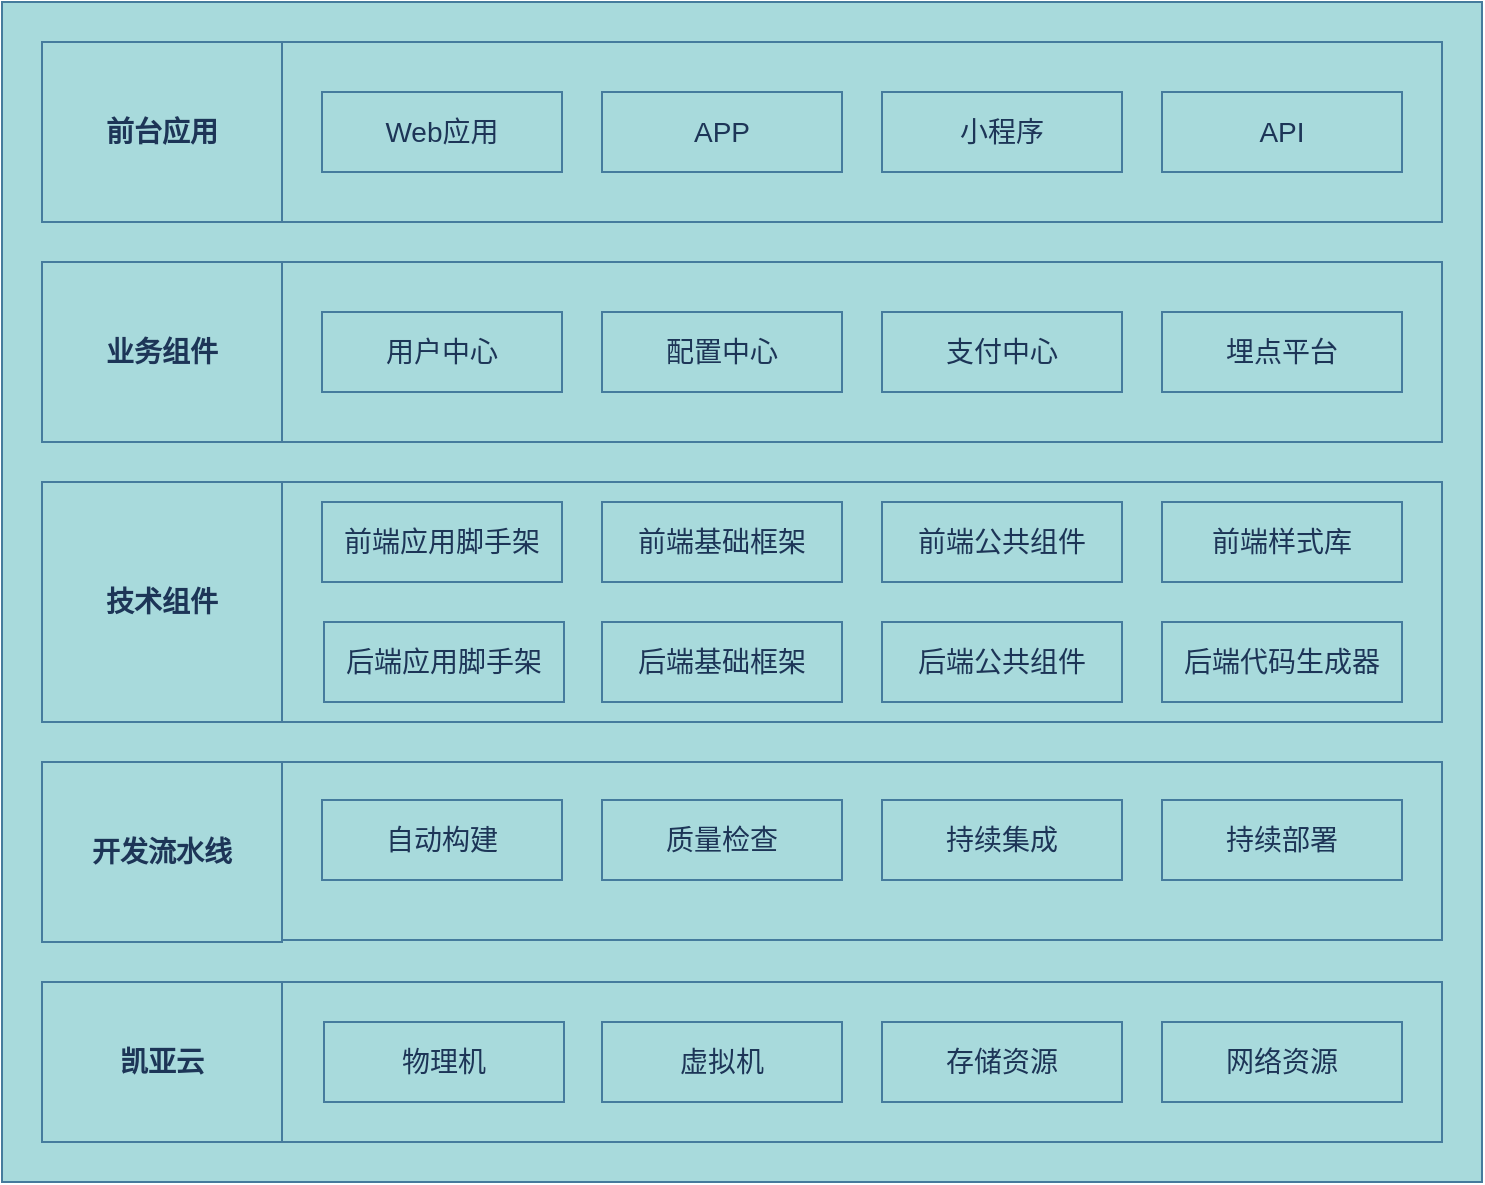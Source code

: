 <mxfile version="22.0.3" type="device" pages="4">
  <diagram id="RrwCASF4m5xLqmrmRIKV" name="中台能力架构图">
    <mxGraphModel dx="1140" dy="788" grid="0" gridSize="10" guides="0" tooltips="1" connect="1" arrows="1" fold="1" page="1" pageScale="1" pageWidth="827" pageHeight="1169" math="0" shadow="0">
      <root>
        <mxCell id="0" />
        <mxCell id="1" parent="0" />
        <mxCell id="RrJ8NzTiIFHIZFDEEUpZ-22" value="" style="rounded=0;whiteSpace=wrap;html=1;labelBackgroundColor=none;strokeWidth=1;glass=0;shadow=0;fillColor=#A8DADC;strokeColor=#457B9D;fontColor=#1D3557;" vertex="1" parent="1">
          <mxGeometry x="38" y="35" width="740" height="590" as="geometry" />
        </mxCell>
        <mxCell id="jaG-A_-G7toOt9u0Y07p-1" value="" style="rounded=0;whiteSpace=wrap;html=1;labelBackgroundColor=none;fontSize=14;strokeWidth=1;glass=0;shadow=0;fillColor=#A8DADC;strokeColor=#457B9D;fontColor=#1D3557;" vertex="1" parent="1">
          <mxGeometry x="178" y="525" width="580" height="80" as="geometry" />
        </mxCell>
        <mxCell id="jaG-A_-G7toOt9u0Y07p-2" value="凯亚云" style="rounded=0;whiteSpace=wrap;html=1;labelBackgroundColor=none;fontSize=14;fontStyle=1;strokeWidth=1;glass=0;shadow=0;fillColor=#A8DADC;strokeColor=#457B9D;fontColor=#1D3557;" vertex="1" parent="1">
          <mxGeometry x="58" y="525" width="120" height="80" as="geometry" />
        </mxCell>
        <mxCell id="jaG-A_-G7toOt9u0Y07p-3" value="存储资源" style="rounded=0;whiteSpace=wrap;html=1;labelBackgroundColor=none;fontSize=14;strokeWidth=1;glass=0;shadow=0;fillColor=#A8DADC;strokeColor=#457B9D;fontColor=#1D3557;" vertex="1" parent="1">
          <mxGeometry x="478" y="545" width="120" height="40" as="geometry" />
        </mxCell>
        <mxCell id="jaG-A_-G7toOt9u0Y07p-4" value="网络资源" style="rounded=0;whiteSpace=wrap;html=1;labelBackgroundColor=none;fontSize=14;strokeWidth=1;glass=0;shadow=0;fillColor=#A8DADC;strokeColor=#457B9D;fontColor=#1D3557;" vertex="1" parent="1">
          <mxGeometry x="618" y="545" width="120" height="40" as="geometry" />
        </mxCell>
        <mxCell id="jaG-A_-G7toOt9u0Y07p-5" value="" style="rounded=0;whiteSpace=wrap;html=1;labelBackgroundColor=none;fontSize=14;strokeWidth=1;glass=0;shadow=0;fillColor=#A8DADC;strokeColor=#457B9D;fontColor=#1D3557;" vertex="1" parent="1">
          <mxGeometry x="178" y="415" width="580" height="89" as="geometry" />
        </mxCell>
        <mxCell id="jaG-A_-G7toOt9u0Y07p-9" value="开发流水线" style="rounded=0;whiteSpace=wrap;html=1;labelBackgroundColor=none;fontSize=14;fontStyle=1;strokeWidth=1;glass=0;shadow=0;fillColor=#A8DADC;strokeColor=#457B9D;fontColor=#1D3557;" vertex="1" parent="1">
          <mxGeometry x="58" y="415" width="120" height="90" as="geometry" />
        </mxCell>
        <mxCell id="jaG-A_-G7toOt9u0Y07p-14" value="物理机" style="rounded=0;whiteSpace=wrap;html=1;labelBackgroundColor=none;fontSize=14;strokeWidth=1;glass=0;shadow=0;fillColor=#A8DADC;strokeColor=#457B9D;fontColor=#1D3557;" vertex="1" parent="1">
          <mxGeometry x="199" y="545" width="120" height="40" as="geometry" />
        </mxCell>
        <mxCell id="jaG-A_-G7toOt9u0Y07p-17" value="技术组件" style="rounded=0;whiteSpace=wrap;html=1;labelBackgroundColor=none;fontSize=14;fontStyle=1;strokeWidth=1;glass=0;shadow=0;fillColor=#A8DADC;strokeColor=#457B9D;fontColor=#1D3557;" vertex="1" parent="1">
          <mxGeometry x="58" y="275" width="120" height="120" as="geometry" />
        </mxCell>
        <mxCell id="jaG-A_-G7toOt9u0Y07p-18" value="业务组件" style="rounded=0;whiteSpace=wrap;html=1;labelBackgroundColor=none;fontSize=14;fontStyle=1;strokeWidth=1;glass=0;shadow=0;fillColor=#A8DADC;strokeColor=#457B9D;fontColor=#1D3557;" vertex="1" parent="1">
          <mxGeometry x="58" y="165" width="120" height="90" as="geometry" />
        </mxCell>
        <mxCell id="jaG-A_-G7toOt9u0Y07p-19" value="" style="rounded=0;whiteSpace=wrap;html=1;labelBackgroundColor=none;fontSize=14;strokeWidth=1;glass=0;shadow=0;fillColor=#A8DADC;strokeColor=#457B9D;fontColor=#1D3557;" vertex="1" parent="1">
          <mxGeometry x="178" y="275" width="580" height="120" as="geometry" />
        </mxCell>
        <mxCell id="jaG-A_-G7toOt9u0Y07p-20" value="" style="rounded=0;whiteSpace=wrap;html=1;labelBackgroundColor=none;fontSize=14;strokeWidth=1;glass=0;shadow=0;fillColor=#A8DADC;strokeColor=#457B9D;fontColor=#1D3557;" vertex="1" parent="1">
          <mxGeometry x="178" y="165" width="580" height="90" as="geometry" />
        </mxCell>
        <mxCell id="JnScxyrIxBpmQL0_uTwV-1" value="自动构建" style="rounded=0;whiteSpace=wrap;html=1;labelBackgroundColor=none;fontSize=14;strokeWidth=1;glass=0;shadow=0;fillColor=#A8DADC;strokeColor=#457B9D;fontColor=#1D3557;" vertex="1" parent="1">
          <mxGeometry x="198" y="434" width="120" height="40" as="geometry" />
        </mxCell>
        <mxCell id="JnScxyrIxBpmQL0_uTwV-2" value="持续集成" style="rounded=0;whiteSpace=wrap;html=1;labelBackgroundColor=none;fontSize=14;strokeWidth=1;glass=0;shadow=0;fillColor=#A8DADC;strokeColor=#457B9D;fontColor=#1D3557;" vertex="1" parent="1">
          <mxGeometry x="478" y="434" width="120" height="40" as="geometry" />
        </mxCell>
        <mxCell id="JnScxyrIxBpmQL0_uTwV-3" value="质量检查" style="rounded=0;whiteSpace=wrap;html=1;labelBackgroundColor=none;fontSize=14;strokeWidth=1;glass=0;shadow=0;fillColor=#A8DADC;strokeColor=#457B9D;fontColor=#1D3557;" vertex="1" parent="1">
          <mxGeometry x="338" y="434" width="120" height="40" as="geometry" />
        </mxCell>
        <mxCell id="RrJ8NzTiIFHIZFDEEUpZ-2" value="虚拟机" style="rounded=0;whiteSpace=wrap;html=1;labelBackgroundColor=none;fontSize=14;strokeWidth=1;glass=0;shadow=0;fillColor=#A8DADC;strokeColor=#457B9D;fontColor=#1D3557;" vertex="1" parent="1">
          <mxGeometry x="338" y="545" width="120" height="40" as="geometry" />
        </mxCell>
        <mxCell id="RrJ8NzTiIFHIZFDEEUpZ-3" value="持续部署" style="rounded=0;whiteSpace=wrap;html=1;labelBackgroundColor=none;fontSize=14;strokeWidth=1;glass=0;shadow=0;fillColor=#A8DADC;strokeColor=#457B9D;fontColor=#1D3557;" vertex="1" parent="1">
          <mxGeometry x="618" y="434" width="120" height="40" as="geometry" />
        </mxCell>
        <mxCell id="RrJ8NzTiIFHIZFDEEUpZ-4" value="前端应用脚手架" style="rounded=0;whiteSpace=wrap;html=1;labelBackgroundColor=none;fontSize=14;strokeWidth=1;glass=0;shadow=0;fillColor=#A8DADC;strokeColor=#457B9D;fontColor=#1D3557;" vertex="1" parent="1">
          <mxGeometry x="198" y="285" width="120" height="40" as="geometry" />
        </mxCell>
        <mxCell id="RrJ8NzTiIFHIZFDEEUpZ-5" value="前端基础框架" style="rounded=0;whiteSpace=wrap;html=1;labelBackgroundColor=none;fontSize=14;strokeWidth=1;glass=0;shadow=0;fillColor=#A8DADC;strokeColor=#457B9D;fontColor=#1D3557;" vertex="1" parent="1">
          <mxGeometry x="338" y="285" width="120" height="40" as="geometry" />
        </mxCell>
        <mxCell id="RrJ8NzTiIFHIZFDEEUpZ-6" value="后端应用脚手架" style="rounded=0;whiteSpace=wrap;html=1;labelBackgroundColor=none;fontSize=14;strokeWidth=1;glass=0;shadow=0;fillColor=#A8DADC;strokeColor=#457B9D;fontColor=#1D3557;" vertex="1" parent="1">
          <mxGeometry x="199" y="345" width="120" height="40" as="geometry" />
        </mxCell>
        <mxCell id="RrJ8NzTiIFHIZFDEEUpZ-7" value="后端基础框架" style="rounded=0;whiteSpace=wrap;html=1;labelBackgroundColor=none;fontSize=14;strokeWidth=1;glass=0;shadow=0;fillColor=#A8DADC;strokeColor=#457B9D;fontColor=#1D3557;" vertex="1" parent="1">
          <mxGeometry x="338" y="345" width="120" height="40" as="geometry" />
        </mxCell>
        <mxCell id="RrJ8NzTiIFHIZFDEEUpZ-8" value="前端公共组件" style="rounded=0;whiteSpace=wrap;html=1;labelBackgroundColor=none;fontSize=14;strokeWidth=1;glass=0;shadow=0;fillColor=#A8DADC;strokeColor=#457B9D;fontColor=#1D3557;" vertex="1" parent="1">
          <mxGeometry x="478" y="285" width="120" height="40" as="geometry" />
        </mxCell>
        <mxCell id="RrJ8NzTiIFHIZFDEEUpZ-9" value="前端样式库" style="rounded=0;whiteSpace=wrap;html=1;labelBackgroundColor=none;fontSize=14;strokeWidth=1;glass=0;shadow=0;fillColor=#A8DADC;strokeColor=#457B9D;fontColor=#1D3557;" vertex="1" parent="1">
          <mxGeometry x="618" y="285" width="120" height="40" as="geometry" />
        </mxCell>
        <mxCell id="RrJ8NzTiIFHIZFDEEUpZ-10" value="后端公共组件" style="rounded=0;whiteSpace=wrap;html=1;labelBackgroundColor=none;fontSize=14;strokeWidth=1;glass=0;shadow=0;fillColor=#A8DADC;strokeColor=#457B9D;fontColor=#1D3557;" vertex="1" parent="1">
          <mxGeometry x="478" y="345" width="120" height="40" as="geometry" />
        </mxCell>
        <mxCell id="RrJ8NzTiIFHIZFDEEUpZ-11" value="后端代码生成器" style="rounded=0;whiteSpace=wrap;html=1;labelBackgroundColor=none;fontSize=14;strokeWidth=1;glass=0;shadow=0;fillColor=#A8DADC;strokeColor=#457B9D;fontColor=#1D3557;" vertex="1" parent="1">
          <mxGeometry x="618" y="345" width="120" height="40" as="geometry" />
        </mxCell>
        <mxCell id="RrJ8NzTiIFHIZFDEEUpZ-12" value="用户中心" style="rounded=0;whiteSpace=wrap;html=1;labelBackgroundColor=none;fontSize=14;strokeWidth=1;glass=0;shadow=0;fillColor=#A8DADC;strokeColor=#457B9D;fontColor=#1D3557;" vertex="1" parent="1">
          <mxGeometry x="198" y="190" width="120" height="40" as="geometry" />
        </mxCell>
        <mxCell id="RrJ8NzTiIFHIZFDEEUpZ-13" value="配置中心" style="rounded=0;whiteSpace=wrap;html=1;labelBackgroundColor=none;fontSize=14;strokeWidth=1;glass=0;shadow=0;fillColor=#A8DADC;strokeColor=#457B9D;fontColor=#1D3557;" vertex="1" parent="1">
          <mxGeometry x="338" y="190" width="120" height="40" as="geometry" />
        </mxCell>
        <mxCell id="RrJ8NzTiIFHIZFDEEUpZ-14" value="支付中心" style="rounded=0;whiteSpace=wrap;html=1;labelBackgroundColor=none;fontSize=14;strokeWidth=1;glass=0;shadow=0;fillColor=#A8DADC;strokeColor=#457B9D;fontColor=#1D3557;" vertex="1" parent="1">
          <mxGeometry x="478" y="190" width="120" height="40" as="geometry" />
        </mxCell>
        <mxCell id="RrJ8NzTiIFHIZFDEEUpZ-15" value="埋点平台" style="rounded=0;whiteSpace=wrap;html=1;labelBackgroundColor=none;fontSize=14;strokeWidth=1;glass=0;shadow=0;fillColor=#A8DADC;strokeColor=#457B9D;fontColor=#1D3557;" vertex="1" parent="1">
          <mxGeometry x="618" y="190" width="120" height="40" as="geometry" />
        </mxCell>
        <mxCell id="RrJ8NzTiIFHIZFDEEUpZ-16" value="前台应用" style="rounded=0;whiteSpace=wrap;html=1;labelBackgroundColor=none;fontSize=14;fontStyle=1;strokeWidth=1;glass=0;shadow=0;fillColor=#A8DADC;strokeColor=#457B9D;fontColor=#1D3557;" vertex="1" parent="1">
          <mxGeometry x="58" y="55" width="120" height="90" as="geometry" />
        </mxCell>
        <mxCell id="RrJ8NzTiIFHIZFDEEUpZ-17" value="" style="rounded=0;whiteSpace=wrap;html=1;labelBackgroundColor=none;fontSize=14;strokeWidth=1;glass=0;shadow=0;fillColor=#A8DADC;strokeColor=#457B9D;fontColor=#1D3557;" vertex="1" parent="1">
          <mxGeometry x="178" y="55" width="580" height="90" as="geometry" />
        </mxCell>
        <mxCell id="RrJ8NzTiIFHIZFDEEUpZ-18" value="Web应用" style="rounded=0;whiteSpace=wrap;html=1;labelBackgroundColor=none;fontSize=14;strokeWidth=1;glass=0;shadow=0;fillColor=#A8DADC;strokeColor=#457B9D;fontColor=#1D3557;" vertex="1" parent="1">
          <mxGeometry x="198" y="80" width="120" height="40" as="geometry" />
        </mxCell>
        <mxCell id="RrJ8NzTiIFHIZFDEEUpZ-19" value="APP" style="rounded=0;whiteSpace=wrap;html=1;labelBackgroundColor=none;fontSize=14;strokeWidth=1;glass=0;shadow=0;fillColor=#A8DADC;strokeColor=#457B9D;fontColor=#1D3557;" vertex="1" parent="1">
          <mxGeometry x="338" y="80" width="120" height="40" as="geometry" />
        </mxCell>
        <mxCell id="RrJ8NzTiIFHIZFDEEUpZ-20" value="小程序" style="rounded=0;whiteSpace=wrap;html=1;labelBackgroundColor=none;fontSize=14;strokeWidth=1;glass=0;shadow=0;fillColor=#A8DADC;strokeColor=#457B9D;fontColor=#1D3557;" vertex="1" parent="1">
          <mxGeometry x="478" y="80" width="120" height="40" as="geometry" />
        </mxCell>
        <mxCell id="RrJ8NzTiIFHIZFDEEUpZ-21" value="API" style="rounded=0;whiteSpace=wrap;html=1;labelBackgroundColor=none;fontSize=14;strokeWidth=1;glass=0;shadow=0;fillColor=#A8DADC;strokeColor=#457B9D;fontColor=#1D3557;" vertex="1" parent="1">
          <mxGeometry x="618" y="80" width="120" height="40" as="geometry" />
        </mxCell>
      </root>
    </mxGraphModel>
  </diagram>
  <diagram id="jjreEHMCD63s0Xar2zI-" name="中台技术架构图">
    <mxGraphModel dx="1425" dy="985" grid="0" gridSize="10" guides="1" tooltips="1" connect="1" arrows="1" fold="1" page="1" pageScale="1" pageWidth="827" pageHeight="1169" math="0" shadow="0">
      <root>
        <mxCell id="0" />
        <mxCell id="1" parent="0" />
        <mxCell id="VIQ0XgYwDKFxF4p2AEch-25" value="" style="rounded=0;whiteSpace=wrap;html=1;strokeColor=#457B9D;fontColor=#1D3557;fillColor=#A8DADC;" vertex="1" parent="1">
          <mxGeometry x="34" y="55" width="971" height="715" as="geometry" />
        </mxCell>
        <mxCell id="vQquAw_SVp4KOqbsHlE0-1" value="" style="rounded=0;whiteSpace=wrap;html=1;labelBackgroundColor=none;fillColor=#A8DADC;strokeColor=#457B9D;fontColor=#1D3557;" vertex="1" parent="1">
          <mxGeometry x="170" y="666" width="814" height="80" as="geometry" />
        </mxCell>
        <mxCell id="vQquAw_SVp4KOqbsHlE0-3" value="凯亚云" style="rounded=0;whiteSpace=wrap;html=1;labelBackgroundColor=none;fillColor=#A8DADC;strokeColor=#457B9D;fontColor=#1D3557;" vertex="1" parent="1">
          <mxGeometry x="50" y="666" width="120" height="80" as="geometry" />
        </mxCell>
        <mxCell id="vQquAw_SVp4KOqbsHlE0-5" value="Ceph分布式存储" style="rounded=0;whiteSpace=wrap;html=1;labelBackgroundColor=none;fillColor=#A8DADC;strokeColor=#457B9D;fontColor=#1D3557;" vertex="1" parent="1">
          <mxGeometry x="374" y="686" width="120" height="40" as="geometry" />
        </mxCell>
        <mxCell id="vQquAw_SVp4KOqbsHlE0-6" value="网络资源" style="rounded=0;whiteSpace=wrap;html=1;labelBackgroundColor=none;fillColor=#A8DADC;strokeColor=#457B9D;fontColor=#1D3557;" vertex="1" parent="1">
          <mxGeometry x="779" y="684" width="125" height="40" as="geometry" />
        </mxCell>
        <mxCell id="vQquAw_SVp4KOqbsHlE0-7" value="" style="rounded=0;whiteSpace=wrap;html=1;labelBackgroundColor=none;fillColor=#A8DADC;strokeColor=#457B9D;fontColor=#1D3557;" vertex="1" parent="1">
          <mxGeometry x="170" y="576" width="815" height="82" as="geometry" />
        </mxCell>
        <mxCell id="vQquAw_SVp4KOqbsHlE0-8" value="Rancher" style="rounded=0;whiteSpace=wrap;html=1;labelBackgroundColor=none;fillColor=#A8DADC;strokeColor=#457B9D;fontColor=#1D3557;" vertex="1" parent="1">
          <mxGeometry x="858" y="591" width="110" height="40" as="geometry" />
        </mxCell>
        <mxCell id="vQquAw_SVp4KOqbsHlE0-9" value="Container" style="rounded=0;whiteSpace=wrap;html=1;labelBackgroundColor=none;fillColor=#A8DADC;strokeColor=#457B9D;fontColor=#1D3557;" vertex="1" parent="1">
          <mxGeometry x="600" y="588" width="96" height="40" as="geometry" />
        </mxCell>
        <mxCell id="vQquAw_SVp4KOqbsHlE0-10" value="Jenkins" style="rounded=0;whiteSpace=wrap;html=1;labelBackgroundColor=none;fillColor=#A8DADC;strokeColor=#457B9D;fontColor=#1D3557;" vertex="1" parent="1">
          <mxGeometry x="330" y="588" width="120" height="40" as="geometry" />
        </mxCell>
        <mxCell id="vQquAw_SVp4KOqbsHlE0-11" value="开发流水线" style="rounded=0;whiteSpace=wrap;html=1;labelBackgroundColor=none;fillColor=#A8DADC;strokeColor=#457B9D;fontColor=#1D3557;" vertex="1" parent="1">
          <mxGeometry x="50" y="576" width="120" height="82" as="geometry" />
        </mxCell>
        <mxCell id="vQquAw_SVp4KOqbsHlE0-12" value="Gitlab" style="rounded=0;whiteSpace=wrap;html=1;labelBackgroundColor=none;fillColor=#A8DADC;strokeColor=#457B9D;fontColor=#1D3557;" vertex="1" parent="1">
          <mxGeometry x="190" y="588" width="120" height="40" as="geometry" />
        </mxCell>
        <mxCell id="vQquAw_SVp4KOqbsHlE0-14" value="Maven/Nexus" style="rounded=0;whiteSpace=wrap;html=1;labelBackgroundColor=none;fillColor=#A8DADC;strokeColor=#457B9D;fontColor=#1D3557;" vertex="1" parent="1">
          <mxGeometry x="470" y="588" width="120" height="40" as="geometry" />
        </mxCell>
        <mxCell id="vQquAw_SVp4KOqbsHlE0-15" value="Harbor" style="rounded=0;whiteSpace=wrap;html=1;labelBackgroundColor=none;fillColor=#A8DADC;strokeColor=#457B9D;fontColor=#1D3557;" vertex="1" parent="1">
          <mxGeometry x="723" y="588" width="120" height="40" as="geometry" />
        </mxCell>
        <mxCell id="vQquAw_SVp4KOqbsHlE0-16" value="OpenStack" style="rounded=0;whiteSpace=wrap;html=1;labelBackgroundColor=none;fillColor=#A8DADC;strokeColor=#457B9D;fontColor=#1D3557;" vertex="1" parent="1">
          <mxGeometry x="205" y="689" width="120" height="40" as="geometry" />
        </mxCell>
        <mxCell id="vQquAw_SVp4KOqbsHlE0-18" value="服务器" style="rounded=0;whiteSpace=wrap;html=1;labelBackgroundColor=none;fillColor=#A8DADC;strokeColor=#457B9D;fontColor=#1D3557;" vertex="1" parent="1">
          <mxGeometry x="577" y="684" width="127" height="40" as="geometry" />
        </mxCell>
        <mxCell id="vQquAw_SVp4KOqbsHlE0-20" value="技术组件" style="rounded=0;whiteSpace=wrap;html=1;labelBackgroundColor=none;fillColor=#A8DADC;strokeColor=#457B9D;fontColor=#1D3557;" vertex="1" parent="1">
          <mxGeometry x="50" y="314" width="120" height="250" as="geometry" />
        </mxCell>
        <mxCell id="vQquAw_SVp4KOqbsHlE0-21" value="业务组件" style="rounded=0;whiteSpace=wrap;html=1;labelBackgroundColor=none;fillColor=#A8DADC;strokeColor=#457B9D;fontColor=#1D3557;" vertex="1" parent="1">
          <mxGeometry x="50" y="194" width="120" height="108" as="geometry" />
        </mxCell>
        <mxCell id="vQquAw_SVp4KOqbsHlE0-22" value="" style="rounded=0;whiteSpace=wrap;html=1;labelBackgroundColor=none;fillColor=#A8DADC;strokeColor=#457B9D;fontColor=#1D3557;" vertex="1" parent="1">
          <mxGeometry x="170" y="314" width="816" height="250" as="geometry" />
        </mxCell>
        <mxCell id="vQquAw_SVp4KOqbsHlE0-23" value="" style="rounded=0;whiteSpace=wrap;html=1;labelBackgroundColor=none;fillColor=#A8DADC;strokeColor=#457B9D;fontColor=#1D3557;" vertex="1" parent="1">
          <mxGeometry x="170" y="194" width="815" height="108" as="geometry" />
        </mxCell>
        <mxCell id="vQquAw_SVp4KOqbsHlE0-24" value="Application Initializer" style="rounded=0;whiteSpace=wrap;html=1;labelBackgroundColor=none;fillColor=#A8DADC;strokeColor=#457B9D;fontColor=#1D3557;" vertex="1" parent="1">
          <mxGeometry x="190" y="324" width="120" height="40" as="geometry" />
        </mxCell>
        <mxCell id="2XOGh9Iw08BkqDozeopH-1" value="User-Center" style="rounded=0;whiteSpace=wrap;html=1;labelBackgroundColor=none;fillColor=#A8DADC;strokeColor=#457B9D;fontColor=#1D3557;" vertex="1" parent="1">
          <mxGeometry x="190" y="222" width="120" height="40" as="geometry" />
        </mxCell>
        <mxCell id="2XOGh9Iw08BkqDozeopH-2" value="Monitor-Center" style="rounded=0;whiteSpace=wrap;html=1;labelBackgroundColor=none;fillColor=#A8DADC;strokeColor=#457B9D;fontColor=#1D3557;" vertex="1" parent="1">
          <mxGeometry x="610" y="222" width="110" height="40" as="geometry" />
        </mxCell>
        <mxCell id="2XOGh9Iw08BkqDozeopH-3" value="Configuration-Center" style="rounded=0;whiteSpace=wrap;html=1;labelBackgroundColor=none;fillColor=#A8DADC;strokeColor=#457B9D;fontColor=#1D3557;" vertex="1" parent="1">
          <mxGeometry x="330" y="222" width="120" height="40" as="geometry" />
        </mxCell>
        <mxCell id="2XOGh9Iw08BkqDozeopH-4" value="Payment-Center" style="rounded=0;whiteSpace=wrap;html=1;labelBackgroundColor=none;fillColor=#A8DADC;strokeColor=#457B9D;fontColor=#1D3557;" vertex="1" parent="1">
          <mxGeometry x="470" y="222" width="120" height="40" as="geometry" />
        </mxCell>
        <mxCell id="2XOGh9Iw08BkqDozeopH-5" value="React App Initializer" style="rounded=0;whiteSpace=wrap;html=1;labelBackgroundColor=none;fillColor=#A8DADC;strokeColor=#457B9D;fontColor=#1D3557;" vertex="1" parent="1">
          <mxGeometry x="470" y="324" width="110" height="40" as="geometry" />
        </mxCell>
        <mxCell id="VIQ0XgYwDKFxF4p2AEch-3" value="Minio" style="rounded=0;whiteSpace=wrap;html=1;labelBackgroundColor=none;fillColor=#A8DADC;strokeColor=#457B9D;fontColor=#1D3557;" vertex="1" parent="1">
          <mxGeometry x="600" y="504" width="110" height="40" as="geometry" />
        </mxCell>
        <mxCell id="VIQ0XgYwDKFxF4p2AEch-4" value="Validation" style="rounded=0;whiteSpace=wrap;html=1;labelBackgroundColor=none;fillColor=#A8DADC;strokeColor=#457B9D;fontColor=#1D3557;" vertex="1" parent="1">
          <mxGeometry x="470" y="383" width="110" height="40" as="geometry" />
        </mxCell>
        <mxCell id="VIQ0XgYwDKFxF4p2AEch-5" value="Dictionary/Config" style="rounded=0;whiteSpace=wrap;html=1;labelBackgroundColor=none;fillColor=#A8DADC;strokeColor=#457B9D;fontColor=#1D3557;" vertex="1" parent="1">
          <mxGeometry x="470" y="504" width="110" height="40" as="geometry" />
        </mxCell>
        <mxCell id="VIQ0XgYwDKFxF4p2AEch-6" value="Quartz" style="rounded=0;whiteSpace=wrap;html=1;labelBackgroundColor=none;fillColor=#A8DADC;strokeColor=#457B9D;fontColor=#1D3557;" vertex="1" parent="1">
          <mxGeometry x="600" y="383" width="110" height="40" as="geometry" />
        </mxCell>
        <mxCell id="VIQ0XgYwDKFxF4p2AEch-7" value="JetCache" style="rounded=0;whiteSpace=wrap;html=1;labelBackgroundColor=none;fillColor=#A8DADC;strokeColor=#457B9D;fontColor=#1D3557;" vertex="1" parent="1">
          <mxGeometry x="190" y="383" width="120" height="40" as="geometry" />
        </mxCell>
        <mxCell id="VIQ0XgYwDKFxF4p2AEch-8" value="Encrypt" style="rounded=0;whiteSpace=wrap;html=1;labelBackgroundColor=none;fillColor=#A8DADC;strokeColor=#457B9D;fontColor=#1D3557;" vertex="1" parent="1">
          <mxGeometry x="330" y="504" width="110" height="40" as="geometry" />
        </mxCell>
        <mxCell id="VIQ0XgYwDKFxF4p2AEch-9" value="Captcha" style="rounded=0;whiteSpace=wrap;html=1;labelBackgroundColor=none;fillColor=#A8DADC;strokeColor=#457B9D;fontColor=#1D3557;" vertex="1" parent="1">
          <mxGeometry x="190" y="504" width="120" height="40" as="geometry" />
        </mxCell>
        <mxCell id="VIQ0XgYwDKFxF4p2AEch-10" value="TreeUtils" style="rounded=0;whiteSpace=wrap;html=1;labelBackgroundColor=none;fillColor=#A8DADC;strokeColor=#457B9D;fontColor=#1D3557;" vertex="1" parent="1">
          <mxGeometry x="190" y="443" width="120" height="40" as="geometry" />
        </mxCell>
        <mxCell id="VIQ0XgYwDKFxF4p2AEch-11" value="Tenant" style="rounded=0;whiteSpace=wrap;html=1;labelBackgroundColor=none;fillColor=#A8DADC;strokeColor=#457B9D;fontColor=#1D3557;" vertex="1" parent="1">
          <mxGeometry x="330" y="443" width="110" height="40" as="geometry" />
        </mxCell>
        <mxCell id="VIQ0XgYwDKFxF4p2AEch-12" value="Yaml" style="rounded=0;whiteSpace=wrap;html=1;labelBackgroundColor=none;fillColor=#A8DADC;strokeColor=#457B9D;fontColor=#1D3557;" vertex="1" parent="1">
          <mxGeometry x="470" y="443" width="110" height="40" as="geometry" />
        </mxCell>
        <mxCell id="VIQ0XgYwDKFxF4p2AEch-13" value="Flyway" style="rounded=0;whiteSpace=wrap;html=1;labelBackgroundColor=none;fillColor=#A8DADC;strokeColor=#457B9D;fontColor=#1D3557;" vertex="1" parent="1">
          <mxGeometry x="600" y="443" width="110" height="40" as="geometry" />
        </mxCell>
        <mxCell id="VIQ0XgYwDKFxF4p2AEch-14" value="Swagger" style="rounded=0;whiteSpace=wrap;html=1;labelBackgroundColor=none;fillColor=#A8DADC;strokeColor=#457B9D;fontColor=#1D3557;" vertex="1" parent="1">
          <mxGeometry x="330" y="384" width="110" height="40" as="geometry" />
        </mxCell>
        <mxCell id="VIQ0XgYwDKFxF4p2AEch-15" value="Code Generator" style="rounded=0;whiteSpace=wrap;html=1;labelBackgroundColor=none;fillColor=#A8DADC;strokeColor=#457B9D;fontColor=#1D3557;" vertex="1" parent="1">
          <mxGeometry x="330" y="324" width="120" height="40" as="geometry" />
        </mxCell>
        <mxCell id="VIQ0XgYwDKFxF4p2AEch-16" value="React Component" style="rounded=0;whiteSpace=wrap;html=1;labelBackgroundColor=none;fillColor=#A8DADC;strokeColor=#457B9D;fontColor=#1D3557;" vertex="1" parent="1">
          <mxGeometry x="600" y="324" width="110" height="40" as="geometry" />
        </mxCell>
        <mxCell id="VIQ0XgYwDKFxF4p2AEch-17" value="Mybatis" style="rounded=0;whiteSpace=wrap;html=1;labelBackgroundColor=none;fillColor=#A8DADC;strokeColor=#457B9D;fontColor=#1D3557;" vertex="1" parent="1">
          <mxGeometry x="858" y="508" width="110" height="40" as="geometry" />
        </mxCell>
        <mxCell id="VIQ0XgYwDKFxF4p2AEch-18" value="OAuth2" style="rounded=0;whiteSpace=wrap;html=1;labelBackgroundColor=none;fillColor=#A8DADC;strokeColor=#457B9D;fontColor=#1D3557;" vertex="1" parent="1">
          <mxGeometry x="730" y="506" width="110" height="40" as="geometry" />
        </mxCell>
        <mxCell id="VIQ0XgYwDKFxF4p2AEch-19" value="AuditLog" style="rounded=0;whiteSpace=wrap;html=1;labelBackgroundColor=none;fillColor=#A8DADC;strokeColor=#457B9D;fontColor=#1D3557;" vertex="1" parent="1">
          <mxGeometry x="860" y="450" width="106" height="40" as="geometry" />
        </mxCell>
        <mxCell id="VIQ0XgYwDKFxF4p2AEch-20" value="Excel" style="rounded=0;whiteSpace=wrap;html=1;labelBackgroundColor=none;fillColor=#A8DADC;strokeColor=#457B9D;fontColor=#1D3557;" vertex="1" parent="1">
          <mxGeometry x="730" y="447" width="108" height="40" as="geometry" />
        </mxCell>
        <mxCell id="VIQ0XgYwDKFxF4p2AEch-21" value="Nacos" style="rounded=0;whiteSpace=wrap;html=1;labelBackgroundColor=none;fillColor=#A8DADC;strokeColor=#457B9D;fontColor=#1D3557;" vertex="1" parent="1">
          <mxGeometry x="730" y="324" width="113" height="40" as="geometry" />
        </mxCell>
        <mxCell id="VIQ0XgYwDKFxF4p2AEch-22" value="Sentinel" style="rounded=0;whiteSpace=wrap;html=1;labelBackgroundColor=none;fillColor=#A8DADC;strokeColor=#457B9D;fontColor=#1D3557;" vertex="1" parent="1">
          <mxGeometry x="858" y="324" width="110" height="40" as="geometry" />
        </mxCell>
        <mxCell id="VIQ0XgYwDKFxF4p2AEch-23" value="Gateway" style="rounded=0;whiteSpace=wrap;html=1;labelBackgroundColor=none;fillColor=#A8DADC;strokeColor=#457B9D;fontColor=#1D3557;" vertex="1" parent="1">
          <mxGeometry x="856" y="384" width="110" height="40" as="geometry" />
        </mxCell>
        <mxCell id="VIQ0XgYwDKFxF4p2AEch-24" value="Skywalking" style="rounded=0;whiteSpace=wrap;html=1;labelBackgroundColor=none;fillColor=#A8DADC;strokeColor=#457B9D;fontColor=#1D3557;" vertex="1" parent="1">
          <mxGeometry x="730" y="384" width="110" height="40" as="geometry" />
        </mxCell>
        <mxCell id="VIQ0XgYwDKFxF4p2AEch-27" value="前台应用" style="rounded=0;whiteSpace=wrap;html=1;labelBackgroundColor=none;fillColor=#A8DADC;strokeColor=#457B9D;fontColor=#1D3557;" vertex="1" parent="1">
          <mxGeometry x="50" y="73" width="120" height="108" as="geometry" />
        </mxCell>
        <mxCell id="VIQ0XgYwDKFxF4p2AEch-28" value="" style="rounded=0;whiteSpace=wrap;html=1;labelBackgroundColor=none;fillColor=#A8DADC;strokeColor=#457B9D;fontColor=#1D3557;" vertex="1" parent="1">
          <mxGeometry x="170" y="73" width="814" height="108" as="geometry" />
        </mxCell>
        <mxCell id="VIQ0XgYwDKFxF4p2AEch-29" value="React/Vue" style="rounded=0;whiteSpace=wrap;html=1;labelBackgroundColor=none;fillColor=#A8DADC;strokeColor=#457B9D;fontColor=#1D3557;" vertex="1" parent="1">
          <mxGeometry x="190" y="101" width="120" height="40" as="geometry" />
        </mxCell>
        <mxCell id="VIQ0XgYwDKFxF4p2AEch-30" value="API" style="rounded=0;whiteSpace=wrap;html=1;labelBackgroundColor=none;fillColor=#A8DADC;strokeColor=#457B9D;fontColor=#1D3557;" vertex="1" parent="1">
          <mxGeometry x="610" y="101" width="110" height="40" as="geometry" />
        </mxCell>
        <mxCell id="VIQ0XgYwDKFxF4p2AEch-31" value="Flux/IOS/Android" style="rounded=0;whiteSpace=wrap;html=1;labelBackgroundColor=none;fillColor=#A8DADC;strokeColor=#457B9D;fontColor=#1D3557;" vertex="1" parent="1">
          <mxGeometry x="330" y="101" width="120" height="40" as="geometry" />
        </mxCell>
        <mxCell id="VIQ0XgYwDKFxF4p2AEch-32" value="Wechat" style="rounded=0;whiteSpace=wrap;html=1;labelBackgroundColor=none;fillColor=#A8DADC;strokeColor=#457B9D;fontColor=#1D3557;" vertex="1" parent="1">
          <mxGeometry x="470" y="101" width="120" height="40" as="geometry" />
        </mxCell>
      </root>
    </mxGraphModel>
  </diagram>
  <diagram id="KvTSBWndc6eD5BLYHtSI" name="内部信息化应用系统技术架构">
    <mxGraphModel dx="1425" dy="985" grid="1" gridSize="10" guides="1" tooltips="1" connect="1" arrows="1" fold="1" page="1" pageScale="1" pageWidth="827" pageHeight="1169" math="0" shadow="1">
      <root>
        <mxCell id="0" />
        <mxCell id="1" parent="0" />
        <mxCell id="DO_eTJAPRYyBR4aNDUrh-20" value="" style="rounded=0;whiteSpace=wrap;html=1;fillColor=none;" parent="1" vertex="1">
          <mxGeometry x="10" y="50" width="650" height="440" as="geometry" />
        </mxCell>
        <mxCell id="DO_eTJAPRYyBR4aNDUrh-1" value="凯亚云平台" style="rounded=0;whiteSpace=wrap;html=1;fillColor=#f5f5f5;strokeColor=#666666;fontColor=#333333;" parent="1" vertex="1">
          <mxGeometry x="170" y="400" width="470" height="70" as="geometry" />
        </mxCell>
        <mxCell id="DO_eTJAPRYyBR4aNDUrh-2" value="" style="rounded=0;whiteSpace=wrap;html=1;fillColor=#f8cecc;strokeColor=#b85450;" parent="1" vertex="1">
          <mxGeometry x="170" y="320" width="470" height="60" as="geometry" />
        </mxCell>
        <mxCell id="DO_eTJAPRYyBR4aNDUrh-3" value="MySQL" style="rounded=0;whiteSpace=wrap;html=1;" parent="1" vertex="1">
          <mxGeometry x="230" y="330" width="110" height="40" as="geometry" />
        </mxCell>
        <mxCell id="DO_eTJAPRYyBR4aNDUrh-4" value="Redis" style="rounded=0;whiteSpace=wrap;html=1;" parent="1" vertex="1">
          <mxGeometry x="360" y="330" width="110" height="40" as="geometry" />
        </mxCell>
        <mxCell id="DO_eTJAPRYyBR4aNDUrh-5" value="" style="rounded=0;whiteSpace=wrap;html=1;fillColor=#d5e8d4;strokeColor=#82b366;" parent="1" vertex="1">
          <mxGeometry x="170" y="70" width="470" height="60" as="geometry" />
        </mxCell>
        <mxCell id="DO_eTJAPRYyBR4aNDUrh-6" value="ReactJS" style="rounded=0;whiteSpace=wrap;html=1;" parent="1" vertex="1">
          <mxGeometry x="200" y="80" width="110" height="40" as="geometry" />
        </mxCell>
        <mxCell id="DO_eTJAPRYyBR4aNDUrh-7" value="APP" style="rounded=0;whiteSpace=wrap;html=1;" parent="1" vertex="1">
          <mxGeometry x="340" y="80" width="110" height="40" as="geometry" />
        </mxCell>
        <mxCell id="DO_eTJAPRYyBR4aNDUrh-8" value="API" style="rounded=0;whiteSpace=wrap;html=1;" parent="1" vertex="1">
          <mxGeometry x="480" y="80" width="110" height="40" as="geometry" />
        </mxCell>
        <mxCell id="DO_eTJAPRYyBR4aNDUrh-9" value="" style="rounded=0;whiteSpace=wrap;html=1;fillColor=#dae8fc;strokeColor=#6c8ebf;" parent="1" vertex="1">
          <mxGeometry x="170" y="150" width="470" height="150" as="geometry" />
        </mxCell>
        <mxCell id="DO_eTJAPRYyBR4aNDUrh-10" value="SpringBoot" style="rounded=0;whiteSpace=wrap;html=1;" parent="1" vertex="1">
          <mxGeometry x="200" y="170" width="110" height="40" as="geometry" />
        </mxCell>
        <mxCell id="DO_eTJAPRYyBR4aNDUrh-11" value="SpringCore" style="rounded=0;whiteSpace=wrap;html=1;" parent="1" vertex="1">
          <mxGeometry x="340" y="170" width="110" height="40" as="geometry" />
        </mxCell>
        <mxCell id="DO_eTJAPRYyBR4aNDUrh-12" value="Mybatis" style="rounded=0;whiteSpace=wrap;html=1;" parent="1" vertex="1">
          <mxGeometry x="480" y="170" width="110" height="40" as="geometry" />
        </mxCell>
        <mxCell id="DO_eTJAPRYyBR4aNDUrh-13" value="JetCache" style="rounded=0;whiteSpace=wrap;html=1;" parent="1" vertex="1">
          <mxGeometry x="200" y="230" width="110" height="40" as="geometry" />
        </mxCell>
        <mxCell id="DO_eTJAPRYyBR4aNDUrh-14" value="OAuth2" style="rounded=0;whiteSpace=wrap;html=1;" parent="1" vertex="1">
          <mxGeometry x="340" y="230" width="110" height="40" as="geometry" />
        </mxCell>
        <mxCell id="DO_eTJAPRYyBR4aNDUrh-15" value="MinIO" style="rounded=0;whiteSpace=wrap;html=1;" parent="1" vertex="1">
          <mxGeometry x="490" y="330" width="110" height="40" as="geometry" />
        </mxCell>
        <mxCell id="DO_eTJAPRYyBR4aNDUrh-16" value="表现层" style="rounded=0;whiteSpace=wrap;html=1;fillColor=#d5e8d4;strokeColor=#82b366;" parent="1" vertex="1">
          <mxGeometry x="30" y="70" width="120" height="60" as="geometry" />
        </mxCell>
        <mxCell id="DO_eTJAPRYyBR4aNDUrh-17" value="服务层" style="rounded=0;whiteSpace=wrap;html=1;fillColor=#dae8fc;strokeColor=#6c8ebf;" parent="1" vertex="1">
          <mxGeometry x="30" y="150" width="120" height="150" as="geometry" />
        </mxCell>
        <mxCell id="DO_eTJAPRYyBR4aNDUrh-18" value="存储层" style="rounded=0;whiteSpace=wrap;html=1;fillColor=#f8cecc;strokeColor=#b85450;" parent="1" vertex="1">
          <mxGeometry x="30" y="320" width="120" height="60" as="geometry" />
        </mxCell>
        <mxCell id="DO_eTJAPRYyBR4aNDUrh-19" value="基础设施层" style="rounded=0;whiteSpace=wrap;html=1;fillColor=#f5f5f5;strokeColor=#666666;fontColor=#333333;" parent="1" vertex="1">
          <mxGeometry x="30" y="400" width="120" height="70" as="geometry" />
        </mxCell>
        <mxCell id="DO_eTJAPRYyBR4aNDUrh-21" value="Quartz" style="rounded=0;whiteSpace=wrap;html=1;" parent="1" vertex="1">
          <mxGeometry x="480" y="230" width="110" height="40" as="geometry" />
        </mxCell>
      </root>
    </mxGraphModel>
  </diagram>
  <diagram id="LFl4zzjRrHofn1ZWyhr0" name="餐补计算程序架构">
    <mxGraphModel dx="2899" dy="2154" grid="1" gridSize="10" guides="1" tooltips="1" connect="1" arrows="1" fold="1" page="1" pageScale="1" pageWidth="827" pageHeight="1169" math="0" shadow="0">
      <root>
        <mxCell id="0" />
        <mxCell id="1" parent="0" />
        <mxCell id="mx_iXF27oq-1so8VPrLC-8" style="edgeStyle=orthogonalEdgeStyle;rounded=0;orthogonalLoop=1;jettySize=auto;html=1;exitX=1;exitY=0.5;exitDx=0;exitDy=0;entryX=0.5;entryY=0;entryDx=0;entryDy=0;curved=1;sketch=0;shadow=1;" parent="1" source="mx_iXF27oq-1so8VPrLC-1" target="mx_iXF27oq-1so8VPrLC-15" edge="1">
          <mxGeometry relative="1" as="geometry" />
        </mxCell>
        <mxCell id="mx_iXF27oq-1so8VPrLC-1" value="部门信息" style="rounded=0;whiteSpace=wrap;html=1;sketch=0;shadow=1;" parent="1" vertex="1">
          <mxGeometry x="-1340" y="-1130" width="120" height="60" as="geometry" />
        </mxCell>
        <mxCell id="mx_iXF27oq-1so8VPrLC-10" style="edgeStyle=orthogonalEdgeStyle;rounded=0;orthogonalLoop=1;jettySize=auto;html=1;exitX=1;exitY=0.5;exitDx=0;exitDy=0;entryX=0.5;entryY=1;entryDx=0;entryDy=0;curved=1;sketch=0;shadow=1;" parent="1" source="mx_iXF27oq-1so8VPrLC-2" target="mx_iXF27oq-1so8VPrLC-15" edge="1">
          <mxGeometry relative="1" as="geometry">
            <mxPoint x="-1057.5" y="-870" as="targetPoint" />
          </mxGeometry>
        </mxCell>
        <mxCell id="mx_iXF27oq-1so8VPrLC-2" value="考勤信息" style="rounded=0;whiteSpace=wrap;html=1;sketch=0;shadow=1;" parent="1" vertex="1">
          <mxGeometry x="-1340" y="-940" width="120" height="60" as="geometry" />
        </mxCell>
        <mxCell id="mx_iXF27oq-1so8VPrLC-9" style="edgeStyle=orthogonalEdgeStyle;rounded=0;orthogonalLoop=1;jettySize=auto;html=1;exitX=1;exitY=0.5;exitDx=0;exitDy=0;entryX=0;entryY=0.5;entryDx=0;entryDy=0;curved=1;sketch=0;shadow=1;" parent="1" source="mx_iXF27oq-1so8VPrLC-3" target="mx_iXF27oq-1so8VPrLC-15" edge="1">
          <mxGeometry relative="1" as="geometry" />
        </mxCell>
        <mxCell id="mx_iXF27oq-1so8VPrLC-3" value="员工信息" style="rounded=0;whiteSpace=wrap;html=1;sketch=0;shadow=1;" parent="1" vertex="1">
          <mxGeometry x="-1340" y="-1030" width="120" height="60" as="geometry" />
        </mxCell>
        <mxCell id="mx_iXF27oq-1so8VPrLC-6" value="餐补信息" style="rounded=0;whiteSpace=wrap;html=1;sketch=0;shadow=1;" parent="1" vertex="1">
          <mxGeometry x="-1360" y="-790" width="120" height="60" as="geometry" />
        </mxCell>
        <mxCell id="mx_iXF27oq-1so8VPrLC-12" style="edgeStyle=orthogonalEdgeStyle;rounded=0;orthogonalLoop=1;jettySize=auto;html=1;exitX=1;exitY=0.5;exitDx=0;exitDy=0;entryX=0;entryY=0.5;entryDx=0;entryDy=0;curved=1;sketch=0;shadow=1;" parent="1" source="mx_iXF27oq-1so8VPrLC-11" target="mx_iXF27oq-1so8VPrLC-1" edge="1">
          <mxGeometry relative="1" as="geometry" />
        </mxCell>
        <mxCell id="mx_iXF27oq-1so8VPrLC-13" style="edgeStyle=orthogonalEdgeStyle;rounded=0;orthogonalLoop=1;jettySize=auto;html=1;exitX=1;exitY=0.5;exitDx=0;exitDy=0;entryX=0;entryY=0.5;entryDx=0;entryDy=0;curved=1;sketch=0;shadow=1;" parent="1" source="mx_iXF27oq-1so8VPrLC-11" target="mx_iXF27oq-1so8VPrLC-3" edge="1">
          <mxGeometry relative="1" as="geometry" />
        </mxCell>
        <mxCell id="mx_iXF27oq-1so8VPrLC-14" style="edgeStyle=orthogonalEdgeStyle;rounded=0;orthogonalLoop=1;jettySize=auto;html=1;exitX=1;exitY=0.5;exitDx=0;exitDy=0;entryX=0;entryY=0.5;entryDx=0;entryDy=0;curved=1;sketch=0;shadow=1;" parent="1" source="mx_iXF27oq-1so8VPrLC-11" target="mx_iXF27oq-1so8VPrLC-2" edge="1">
          <mxGeometry relative="1" as="geometry" />
        </mxCell>
        <mxCell id="mx_iXF27oq-1so8VPrLC-11" value="获取钉钉接口数据" style="rounded=0;whiteSpace=wrap;html=1;sketch=0;shadow=1;fillColor=#1ba1e2;strokeColor=#006EAF;fontColor=#ffffff;" parent="1" vertex="1">
          <mxGeometry x="-1630" y="-1050" width="120" height="60" as="geometry" />
        </mxCell>
        <mxCell id="mx_iXF27oq-1so8VPrLC-17" style="edgeStyle=orthogonalEdgeStyle;rounded=0;orthogonalLoop=1;jettySize=auto;html=1;exitX=1;exitY=0.5;exitDx=0;exitDy=0;entryX=0;entryY=0.5;entryDx=0;entryDy=0;curved=1;sketch=0;shadow=1;" parent="1" source="mx_iXF27oq-1so8VPrLC-15" target="mx_iXF27oq-1so8VPrLC-6" edge="1">
          <mxGeometry relative="1" as="geometry">
            <Array as="points">
              <mxPoint x="-1000" y="-1020" />
              <mxPoint x="-1000" y="-830" />
              <mxPoint x="-1380" y="-830" />
              <mxPoint x="-1380" y="-760" />
            </Array>
          </mxGeometry>
        </mxCell>
        <mxCell id="mx_iXF27oq-1so8VPrLC-20" style="edgeStyle=orthogonalEdgeStyle;curved=1;rounded=0;sketch=0;orthogonalLoop=1;jettySize=auto;html=1;exitX=1;exitY=0.5;exitDx=0;exitDy=0;shadow=1;" parent="1" source="mx_iXF27oq-1so8VPrLC-6" target="mx_iXF27oq-1so8VPrLC-19" edge="1">
          <mxGeometry relative="1" as="geometry" />
        </mxCell>
        <mxCell id="mx_iXF27oq-1so8VPrLC-15" value="餐补计算" style="rounded=0;whiteSpace=wrap;html=1;sketch=0;shadow=1;fillColor=#1ba1e2;fontColor=#ffffff;strokeColor=#006EAF;" parent="1" vertex="1">
          <mxGeometry x="-1140" y="-1050" width="120" height="60" as="geometry" />
        </mxCell>
        <mxCell id="mx_iXF27oq-1so8VPrLC-19" value="发送餐补计算结果" style="rounded=0;whiteSpace=wrap;html=1;sketch=0;shadow=1;fillColor=#1ba1e2;fontColor=#ffffff;strokeColor=#006EAF;" parent="1" vertex="1">
          <mxGeometry x="-1120" y="-770" width="120" height="60" as="geometry" />
        </mxCell>
        <mxCell id="mx_iXF27oq-1so8VPrLC-22" value="" style="shape=cylinder3;whiteSpace=wrap;html=1;boundedLbl=1;backgroundOutline=1;size=15;rounded=0;shadow=1;" parent="1" vertex="1">
          <mxGeometry x="-1290" y="-750" width="50" height="50" as="geometry" />
        </mxCell>
      </root>
    </mxGraphModel>
  </diagram>
</mxfile>
